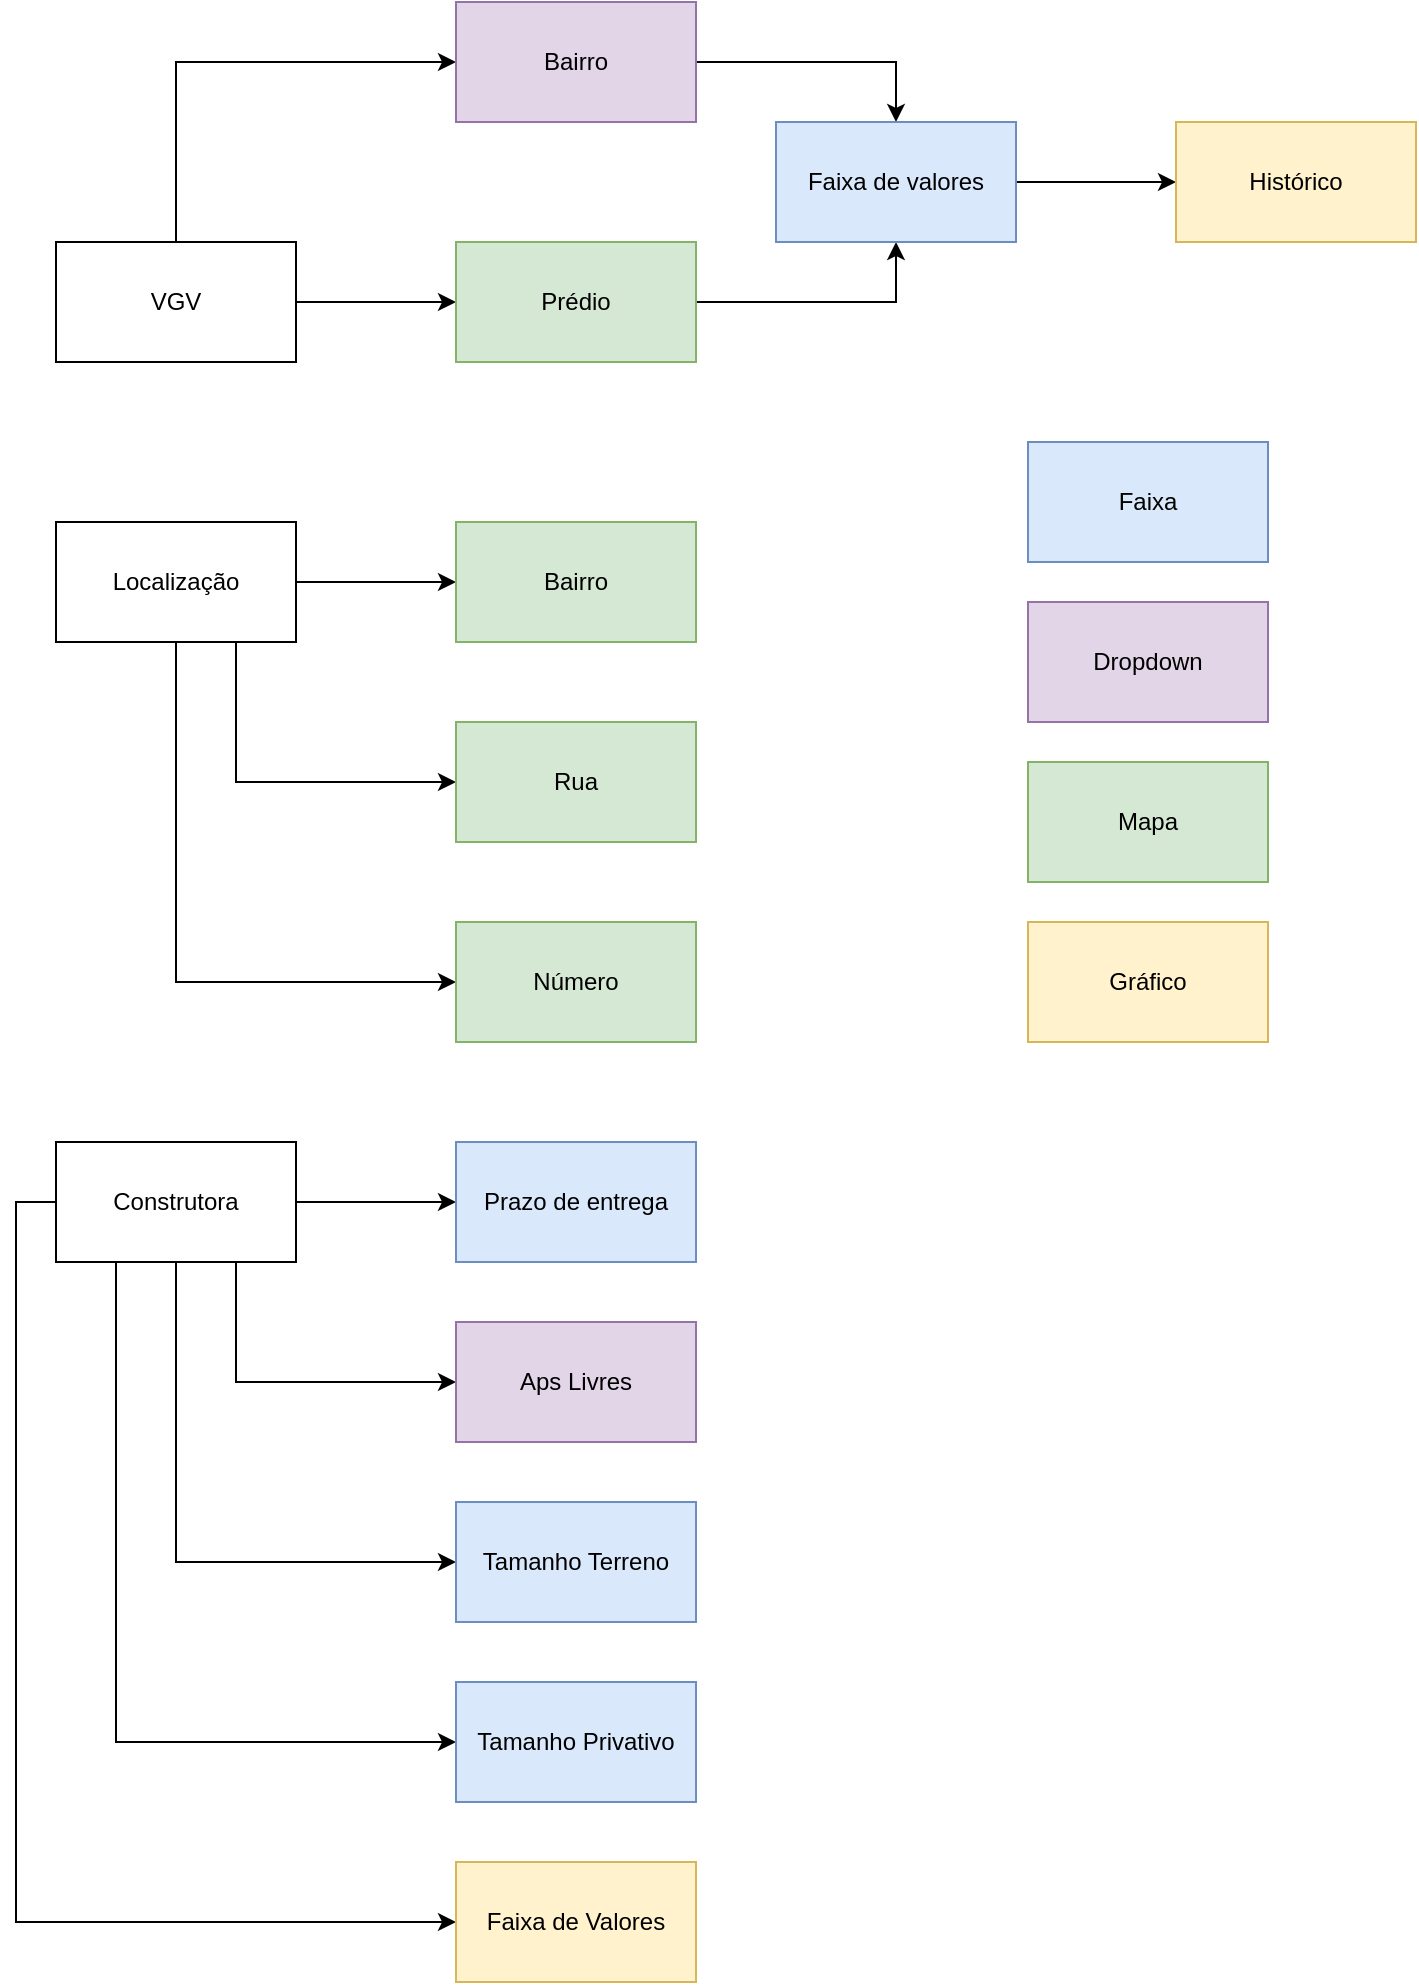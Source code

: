 <mxfile version="21.2.1" type="github">
  <diagram name="Página-1" id="X1SR5UVKhu_VrHy2df17">
    <mxGraphModel dx="765" dy="426" grid="1" gridSize="10" guides="1" tooltips="1" connect="1" arrows="1" fold="1" page="1" pageScale="1" pageWidth="827" pageHeight="1169" math="0" shadow="0">
      <root>
        <mxCell id="0" />
        <mxCell id="1" parent="0" />
        <mxCell id="u7Nqwbn4WW6QDTQy_n_I-3" value="" style="edgeStyle=orthogonalEdgeStyle;rounded=0;orthogonalLoop=1;jettySize=auto;html=1;" edge="1" parent="1" source="u7Nqwbn4WW6QDTQy_n_I-1" target="u7Nqwbn4WW6QDTQy_n_I-2">
          <mxGeometry relative="1" as="geometry" />
        </mxCell>
        <mxCell id="u7Nqwbn4WW6QDTQy_n_I-6" style="edgeStyle=orthogonalEdgeStyle;rounded=0;orthogonalLoop=1;jettySize=auto;html=1;entryX=0;entryY=0.5;entryDx=0;entryDy=0;" edge="1" parent="1" source="u7Nqwbn4WW6QDTQy_n_I-1" target="u7Nqwbn4WW6QDTQy_n_I-4">
          <mxGeometry relative="1" as="geometry">
            <Array as="points">
              <mxPoint x="144" y="90" />
            </Array>
          </mxGeometry>
        </mxCell>
        <mxCell id="u7Nqwbn4WW6QDTQy_n_I-1" value="VGV" style="rounded=0;whiteSpace=wrap;html=1;" vertex="1" parent="1">
          <mxGeometry x="84" y="180" width="120" height="60" as="geometry" />
        </mxCell>
        <mxCell id="u7Nqwbn4WW6QDTQy_n_I-41" style="edgeStyle=orthogonalEdgeStyle;rounded=0;orthogonalLoop=1;jettySize=auto;html=1;entryX=0.5;entryY=1;entryDx=0;entryDy=0;" edge="1" parent="1" source="u7Nqwbn4WW6QDTQy_n_I-2" target="u7Nqwbn4WW6QDTQy_n_I-20">
          <mxGeometry relative="1" as="geometry" />
        </mxCell>
        <mxCell id="u7Nqwbn4WW6QDTQy_n_I-2" value="Prédio" style="rounded=0;whiteSpace=wrap;html=1;fillColor=#d5e8d4;strokeColor=#82b366;" vertex="1" parent="1">
          <mxGeometry x="284" y="180" width="120" height="60" as="geometry" />
        </mxCell>
        <mxCell id="u7Nqwbn4WW6QDTQy_n_I-40" style="edgeStyle=orthogonalEdgeStyle;rounded=0;orthogonalLoop=1;jettySize=auto;html=1;entryX=0.5;entryY=0;entryDx=0;entryDy=0;" edge="1" parent="1" source="u7Nqwbn4WW6QDTQy_n_I-4" target="u7Nqwbn4WW6QDTQy_n_I-20">
          <mxGeometry relative="1" as="geometry" />
        </mxCell>
        <mxCell id="u7Nqwbn4WW6QDTQy_n_I-4" value="Bairro" style="rounded=0;whiteSpace=wrap;html=1;fillColor=#e1d5e7;strokeColor=#9673a6;" vertex="1" parent="1">
          <mxGeometry x="284" y="60" width="120" height="60" as="geometry" />
        </mxCell>
        <mxCell id="u7Nqwbn4WW6QDTQy_n_I-9" value="" style="edgeStyle=orthogonalEdgeStyle;rounded=0;orthogonalLoop=1;jettySize=auto;html=1;" edge="1" parent="1" source="u7Nqwbn4WW6QDTQy_n_I-7" target="u7Nqwbn4WW6QDTQy_n_I-8">
          <mxGeometry relative="1" as="geometry" />
        </mxCell>
        <mxCell id="u7Nqwbn4WW6QDTQy_n_I-12" style="edgeStyle=orthogonalEdgeStyle;rounded=0;orthogonalLoop=1;jettySize=auto;html=1;exitX=0.75;exitY=1;exitDx=0;exitDy=0;entryX=0;entryY=0.5;entryDx=0;entryDy=0;" edge="1" parent="1" source="u7Nqwbn4WW6QDTQy_n_I-7" target="u7Nqwbn4WW6QDTQy_n_I-10">
          <mxGeometry relative="1" as="geometry" />
        </mxCell>
        <mxCell id="u7Nqwbn4WW6QDTQy_n_I-13" style="edgeStyle=orthogonalEdgeStyle;rounded=0;orthogonalLoop=1;jettySize=auto;html=1;exitX=0.5;exitY=1;exitDx=0;exitDy=0;entryX=0;entryY=0.5;entryDx=0;entryDy=0;" edge="1" parent="1" source="u7Nqwbn4WW6QDTQy_n_I-7" target="u7Nqwbn4WW6QDTQy_n_I-11">
          <mxGeometry relative="1" as="geometry" />
        </mxCell>
        <mxCell id="u7Nqwbn4WW6QDTQy_n_I-7" value="Localização" style="rounded=0;whiteSpace=wrap;html=1;" vertex="1" parent="1">
          <mxGeometry x="84" y="320" width="120" height="60" as="geometry" />
        </mxCell>
        <mxCell id="u7Nqwbn4WW6QDTQy_n_I-8" value="Bairro" style="rounded=0;whiteSpace=wrap;html=1;fillColor=#d5e8d4;strokeColor=#82b366;" vertex="1" parent="1">
          <mxGeometry x="284" y="320" width="120" height="60" as="geometry" />
        </mxCell>
        <mxCell id="u7Nqwbn4WW6QDTQy_n_I-10" value="Rua" style="rounded=0;whiteSpace=wrap;html=1;fillColor=#d5e8d4;strokeColor=#82b366;" vertex="1" parent="1">
          <mxGeometry x="284" y="420" width="120" height="60" as="geometry" />
        </mxCell>
        <mxCell id="u7Nqwbn4WW6QDTQy_n_I-11" value="Número" style="rounded=0;whiteSpace=wrap;html=1;fillColor=#d5e8d4;strokeColor=#82b366;" vertex="1" parent="1">
          <mxGeometry x="284" y="520" width="120" height="60" as="geometry" />
        </mxCell>
        <mxCell id="u7Nqwbn4WW6QDTQy_n_I-45" value="" style="edgeStyle=orthogonalEdgeStyle;rounded=0;orthogonalLoop=1;jettySize=auto;html=1;" edge="1" parent="1" source="u7Nqwbn4WW6QDTQy_n_I-20" target="u7Nqwbn4WW6QDTQy_n_I-44">
          <mxGeometry relative="1" as="geometry" />
        </mxCell>
        <mxCell id="u7Nqwbn4WW6QDTQy_n_I-20" value="Faixa de valores" style="rounded=0;whiteSpace=wrap;html=1;fillColor=#dae8fc;strokeColor=#6c8ebf;" vertex="1" parent="1">
          <mxGeometry x="444" y="120" width="120" height="60" as="geometry" />
        </mxCell>
        <mxCell id="u7Nqwbn4WW6QDTQy_n_I-24" value="" style="edgeStyle=orthogonalEdgeStyle;rounded=0;orthogonalLoop=1;jettySize=auto;html=1;" edge="1" parent="1" source="u7Nqwbn4WW6QDTQy_n_I-22" target="u7Nqwbn4WW6QDTQy_n_I-23">
          <mxGeometry relative="1" as="geometry" />
        </mxCell>
        <mxCell id="u7Nqwbn4WW6QDTQy_n_I-29" style="edgeStyle=orthogonalEdgeStyle;rounded=0;orthogonalLoop=1;jettySize=auto;html=1;exitX=0.75;exitY=1;exitDx=0;exitDy=0;entryX=0;entryY=0.5;entryDx=0;entryDy=0;" edge="1" parent="1" source="u7Nqwbn4WW6QDTQy_n_I-22" target="u7Nqwbn4WW6QDTQy_n_I-25">
          <mxGeometry relative="1" as="geometry" />
        </mxCell>
        <mxCell id="u7Nqwbn4WW6QDTQy_n_I-30" style="edgeStyle=orthogonalEdgeStyle;rounded=0;orthogonalLoop=1;jettySize=auto;html=1;exitX=0.5;exitY=1;exitDx=0;exitDy=0;entryX=0;entryY=0.5;entryDx=0;entryDy=0;" edge="1" parent="1" source="u7Nqwbn4WW6QDTQy_n_I-22" target="u7Nqwbn4WW6QDTQy_n_I-26">
          <mxGeometry relative="1" as="geometry" />
        </mxCell>
        <mxCell id="u7Nqwbn4WW6QDTQy_n_I-31" style="edgeStyle=orthogonalEdgeStyle;rounded=0;orthogonalLoop=1;jettySize=auto;html=1;exitX=0.25;exitY=1;exitDx=0;exitDy=0;entryX=0;entryY=0.5;entryDx=0;entryDy=0;" edge="1" parent="1" source="u7Nqwbn4WW6QDTQy_n_I-22" target="u7Nqwbn4WW6QDTQy_n_I-28">
          <mxGeometry relative="1" as="geometry" />
        </mxCell>
        <mxCell id="u7Nqwbn4WW6QDTQy_n_I-37" style="edgeStyle=orthogonalEdgeStyle;rounded=0;orthogonalLoop=1;jettySize=auto;html=1;exitX=0;exitY=0.5;exitDx=0;exitDy=0;entryX=0;entryY=0.5;entryDx=0;entryDy=0;" edge="1" parent="1" source="u7Nqwbn4WW6QDTQy_n_I-22" target="u7Nqwbn4WW6QDTQy_n_I-36">
          <mxGeometry relative="1" as="geometry" />
        </mxCell>
        <mxCell id="u7Nqwbn4WW6QDTQy_n_I-22" value="Construtora" style="rounded=0;whiteSpace=wrap;html=1;" vertex="1" parent="1">
          <mxGeometry x="84" y="630" width="120" height="60" as="geometry" />
        </mxCell>
        <mxCell id="u7Nqwbn4WW6QDTQy_n_I-23" value="Prazo de entrega" style="rounded=0;whiteSpace=wrap;html=1;fillColor=#dae8fc;strokeColor=#6c8ebf;" vertex="1" parent="1">
          <mxGeometry x="284" y="630" width="120" height="60" as="geometry" />
        </mxCell>
        <mxCell id="u7Nqwbn4WW6QDTQy_n_I-25" value="Aps Livres" style="rounded=0;whiteSpace=wrap;html=1;fillColor=#e1d5e7;strokeColor=#9673a6;" vertex="1" parent="1">
          <mxGeometry x="284" y="720" width="120" height="60" as="geometry" />
        </mxCell>
        <mxCell id="u7Nqwbn4WW6QDTQy_n_I-26" value="Tamanho Terreno" style="rounded=0;whiteSpace=wrap;html=1;fillColor=#dae8fc;strokeColor=#6c8ebf;" vertex="1" parent="1">
          <mxGeometry x="284" y="810" width="120" height="60" as="geometry" />
        </mxCell>
        <mxCell id="u7Nqwbn4WW6QDTQy_n_I-28" value="Tamanho Privativo" style="rounded=0;whiteSpace=wrap;html=1;fillColor=#dae8fc;strokeColor=#6c8ebf;" vertex="1" parent="1">
          <mxGeometry x="284" y="900" width="120" height="60" as="geometry" />
        </mxCell>
        <mxCell id="u7Nqwbn4WW6QDTQy_n_I-36" value="Faixa de Valores" style="rounded=0;whiteSpace=wrap;html=1;fillColor=#fff2cc;strokeColor=#d6b656;" vertex="1" parent="1">
          <mxGeometry x="284" y="990" width="120" height="60" as="geometry" />
        </mxCell>
        <mxCell id="u7Nqwbn4WW6QDTQy_n_I-44" value="Histórico" style="rounded=0;whiteSpace=wrap;html=1;fillColor=#fff2cc;strokeColor=#d6b656;" vertex="1" parent="1">
          <mxGeometry x="644" y="120" width="120" height="60" as="geometry" />
        </mxCell>
        <mxCell id="u7Nqwbn4WW6QDTQy_n_I-47" value="Dropdown" style="rounded=0;whiteSpace=wrap;html=1;fillColor=#e1d5e7;strokeColor=#9673a6;" vertex="1" parent="1">
          <mxGeometry x="570" y="360" width="120" height="60" as="geometry" />
        </mxCell>
        <mxCell id="u7Nqwbn4WW6QDTQy_n_I-48" value="Mapa" style="rounded=0;whiteSpace=wrap;html=1;fillColor=#d5e8d4;strokeColor=#82b366;" vertex="1" parent="1">
          <mxGeometry x="570" y="440" width="120" height="60" as="geometry" />
        </mxCell>
        <mxCell id="u7Nqwbn4WW6QDTQy_n_I-49" value="Gráfico" style="rounded=0;whiteSpace=wrap;html=1;fillColor=#fff2cc;strokeColor=#d6b656;" vertex="1" parent="1">
          <mxGeometry x="570" y="520" width="120" height="60" as="geometry" />
        </mxCell>
        <mxCell id="u7Nqwbn4WW6QDTQy_n_I-50" value="Faixa" style="rounded=0;whiteSpace=wrap;html=1;fillColor=#dae8fc;strokeColor=#6c8ebf;" vertex="1" parent="1">
          <mxGeometry x="570" y="280" width="120" height="60" as="geometry" />
        </mxCell>
      </root>
    </mxGraphModel>
  </diagram>
</mxfile>
